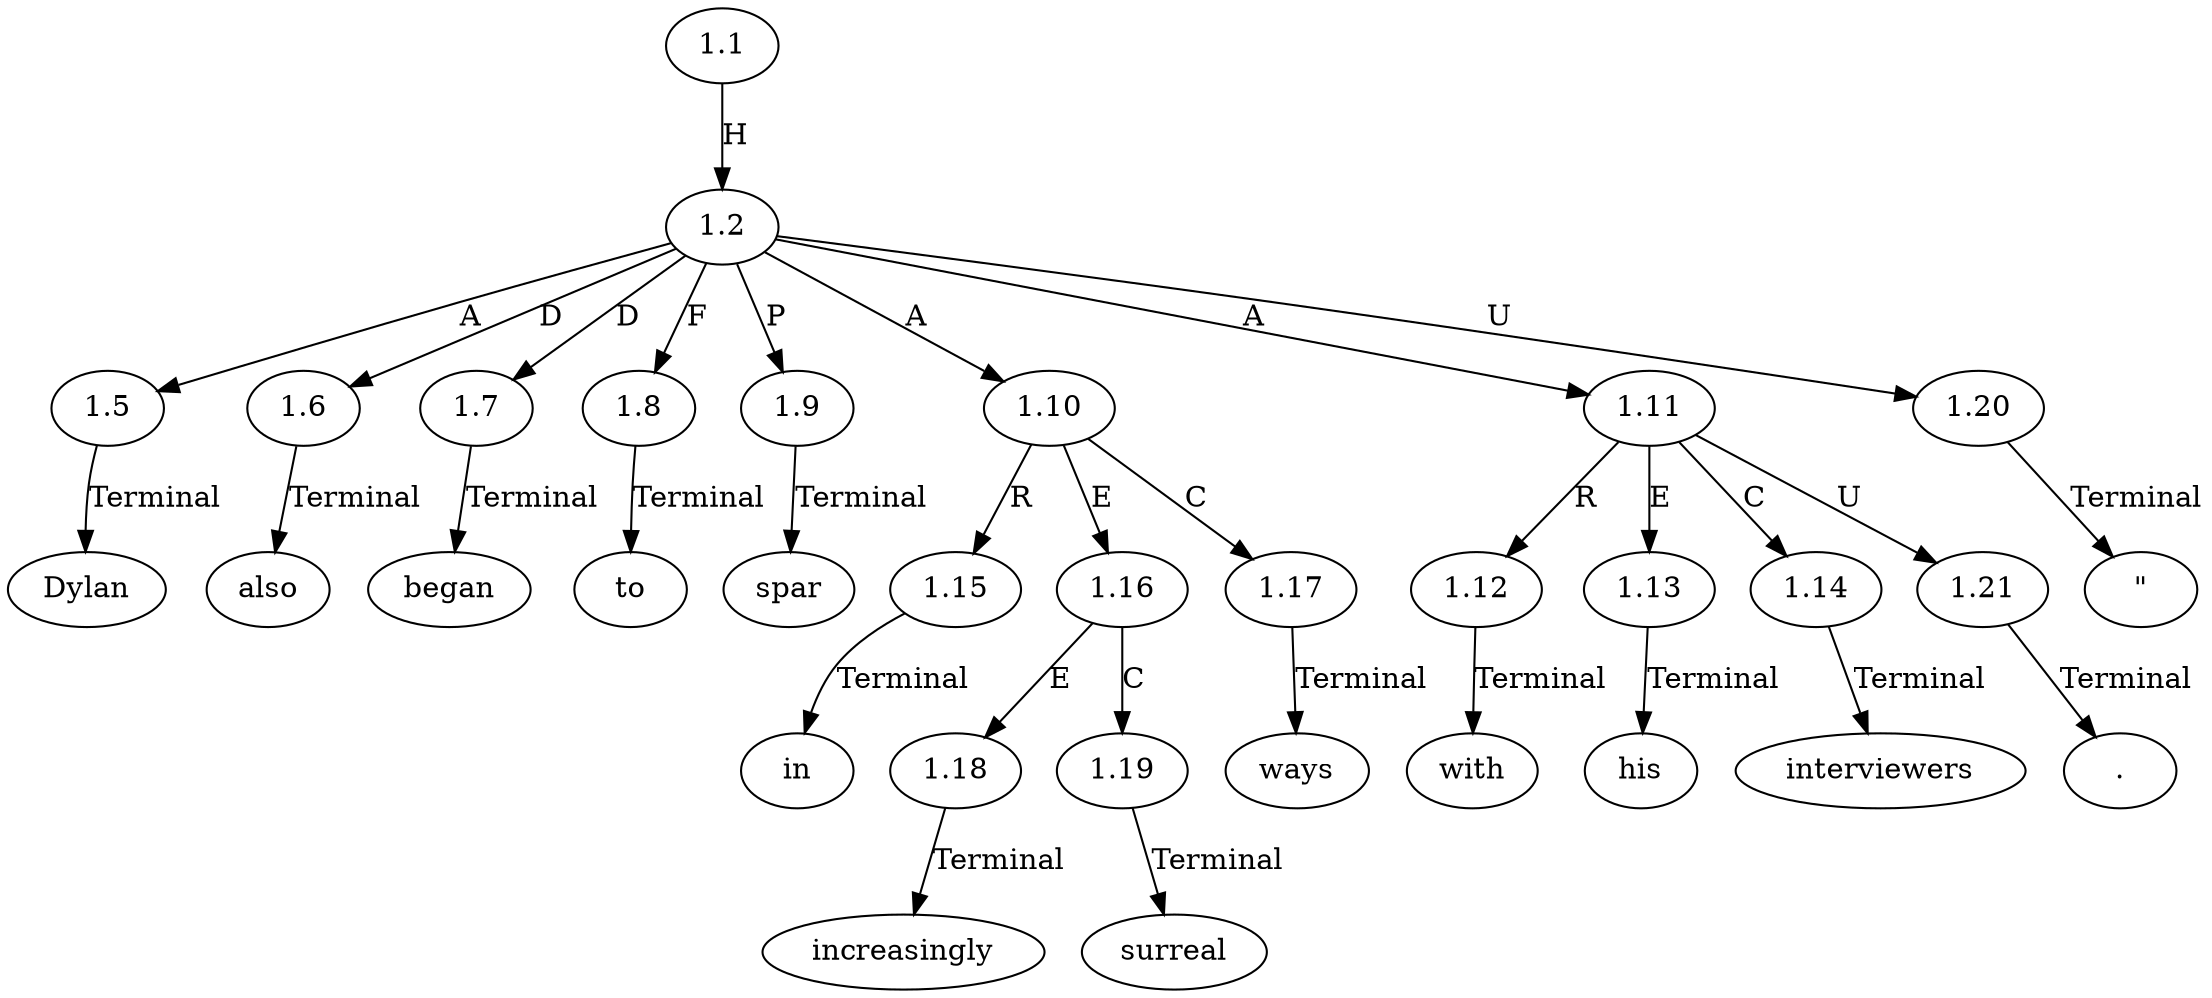 // Graph
digraph {
	0.1 [label="\"" ordering=out]
	0.10 [label=ways ordering=out]
	0.11 [label=with ordering=out]
	0.12 [label=his ordering=out]
	0.13 [label=interviewers ordering=out]
	0.14 [label="." ordering=out]
	0.2 [label=Dylan ordering=out]
	0.3 [label=also ordering=out]
	0.4 [label=began ordering=out]
	0.5 [label=to ordering=out]
	0.6 [label=spar ordering=out]
	0.7 [label=in ordering=out]
	0.8 [label=increasingly ordering=out]
	0.9 [label=surreal ordering=out]
	1.1 [label=1.1 ordering=out]
	1.2 [label=1.2 ordering=out]
	1.5 [label=1.5 ordering=out]
	1.6 [label=1.6 ordering=out]
	1.7 [label=1.7 ordering=out]
	1.8 [label=1.8 ordering=out]
	1.9 [label=1.9 ordering=out]
	1.10 [label=1.10 ordering=out]
	1.11 [label=1.11 ordering=out]
	1.12 [label=1.12 ordering=out]
	1.13 [label=1.13 ordering=out]
	1.14 [label=1.14 ordering=out]
	1.15 [label=1.15 ordering=out]
	1.16 [label=1.16 ordering=out]
	1.17 [label=1.17 ordering=out]
	1.18 [label=1.18 ordering=out]
	1.19 [label=1.19 ordering=out]
	1.20 [label=1.20 ordering=out]
	1.21 [label=1.21 ordering=out]
	1.1 -> 1.2 [label=H ordering=out]
	1.2 -> 1.5 [label=A ordering=out]
	1.2 -> 1.6 [label=D ordering=out]
	1.2 -> 1.7 [label=D ordering=out]
	1.2 -> 1.8 [label=F ordering=out]
	1.2 -> 1.9 [label=P ordering=out]
	1.2 -> 1.10 [label=A ordering=out]
	1.2 -> 1.11 [label=A ordering=out]
	1.2 -> 1.20 [label=U ordering=out]
	1.5 -> 0.2 [label=Terminal ordering=out]
	1.6 -> 0.3 [label=Terminal ordering=out]
	1.7 -> 0.4 [label=Terminal ordering=out]
	1.8 -> 0.5 [label=Terminal ordering=out]
	1.9 -> 0.6 [label=Terminal ordering=out]
	1.10 -> 1.15 [label=R ordering=out]
	1.10 -> 1.16 [label=E ordering=out]
	1.10 -> 1.17 [label=C ordering=out]
	1.11 -> 1.12 [label=R ordering=out]
	1.11 -> 1.13 [label=E ordering=out]
	1.11 -> 1.14 [label=C ordering=out]
	1.11 -> 1.21 [label=U ordering=out]
	1.12 -> 0.11 [label=Terminal ordering=out]
	1.13 -> 0.12 [label=Terminal ordering=out]
	1.14 -> 0.13 [label=Terminal ordering=out]
	1.15 -> 0.7 [label=Terminal ordering=out]
	1.16 -> 1.18 [label=E ordering=out]
	1.16 -> 1.19 [label=C ordering=out]
	1.17 -> 0.10 [label=Terminal ordering=out]
	1.18 -> 0.8 [label=Terminal ordering=out]
	1.19 -> 0.9 [label=Terminal ordering=out]
	1.20 -> 0.1 [label=Terminal ordering=out]
	1.21 -> 0.14 [label=Terminal ordering=out]
}
